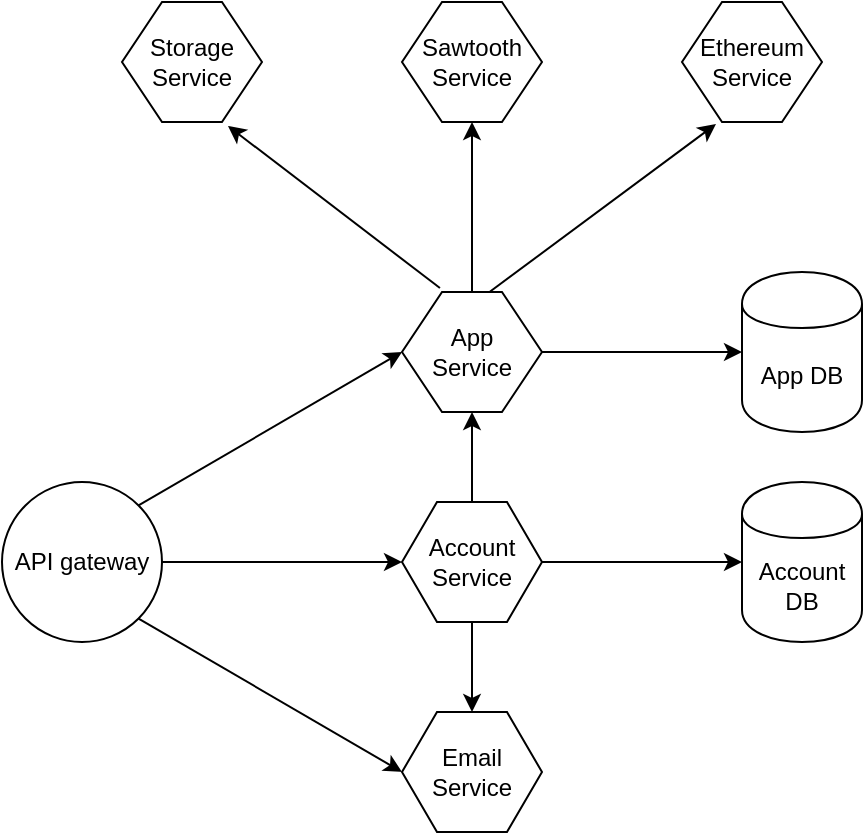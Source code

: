 <mxfile version="12.3.5" type="github" pages="1">
  <diagram id="S9bAF8Y2xewPEpYPeAAs" name="Page-1">
    <mxGraphModel dx="935" dy="1661" grid="1" gridSize="10" guides="1" tooltips="1" connect="1" arrows="1" fold="1" page="1" pageScale="1" pageWidth="827" pageHeight="1169" math="0" shadow="0">
      <root>
        <mxCell id="0"/>
        <mxCell id="1" parent="0"/>
        <mxCell id="KJewuH6JOESfiElqel58-6" style="edgeStyle=none;rounded=0;orthogonalLoop=1;jettySize=auto;html=1;exitX=1;exitY=0.5;exitDx=0;exitDy=0;entryX=0;entryY=0.5;entryDx=0;entryDy=0;" edge="1" parent="1" source="c5t16O94_06bRo73200G-2" target="c5t16O94_06bRo73200G-6">
          <mxGeometry relative="1" as="geometry"/>
        </mxCell>
        <mxCell id="KJewuH6JOESfiElqel58-13" style="edgeStyle=none;rounded=0;orthogonalLoop=1;jettySize=auto;html=1;exitX=1;exitY=0;exitDx=0;exitDy=0;entryX=0;entryY=0.5;entryDx=0;entryDy=0;" edge="1" parent="1" source="c5t16O94_06bRo73200G-2" target="c5t16O94_06bRo73200G-5">
          <mxGeometry relative="1" as="geometry"/>
        </mxCell>
        <mxCell id="KJewuH6JOESfiElqel58-19" style="edgeStyle=none;rounded=0;orthogonalLoop=1;jettySize=auto;html=1;exitX=1;exitY=1;exitDx=0;exitDy=0;entryX=0;entryY=0.5;entryDx=0;entryDy=0;" edge="1" parent="1" source="c5t16O94_06bRo73200G-2" target="c5t16O94_06bRo73200G-7">
          <mxGeometry relative="1" as="geometry"/>
        </mxCell>
        <mxCell id="c5t16O94_06bRo73200G-2" value="API gateway" style="ellipse;whiteSpace=wrap;html=1;aspect=fixed;" parent="1" vertex="1">
          <mxGeometry x="190" y="190" width="80" height="80" as="geometry"/>
        </mxCell>
        <mxCell id="KJewuH6JOESfiElqel58-3" style="edgeStyle=orthogonalEdgeStyle;rounded=0;orthogonalLoop=1;jettySize=auto;html=1;exitX=1;exitY=0.5;exitDx=0;exitDy=0;" edge="1" parent="1" source="c5t16O94_06bRo73200G-5" target="KJewuH6JOESfiElqel58-1">
          <mxGeometry relative="1" as="geometry"/>
        </mxCell>
        <mxCell id="KJewuH6JOESfiElqel58-14" style="edgeStyle=none;rounded=0;orthogonalLoop=1;jettySize=auto;html=1;exitX=0.271;exitY=-0.033;exitDx=0;exitDy=0;entryX=0.757;entryY=1.033;entryDx=0;entryDy=0;exitPerimeter=0;entryPerimeter=0;" edge="1" parent="1" source="c5t16O94_06bRo73200G-5" target="KJewuH6JOESfiElqel58-9">
          <mxGeometry relative="1" as="geometry"/>
        </mxCell>
        <mxCell id="KJewuH6JOESfiElqel58-17" style="edgeStyle=none;rounded=0;orthogonalLoop=1;jettySize=auto;html=1;exitX=0.5;exitY=0;exitDx=0;exitDy=0;entryX=0.5;entryY=1;entryDx=0;entryDy=0;" edge="1" parent="1" source="c5t16O94_06bRo73200G-5" target="KJewuH6JOESfiElqel58-15">
          <mxGeometry relative="1" as="geometry"/>
        </mxCell>
        <mxCell id="KJewuH6JOESfiElqel58-18" style="edgeStyle=none;rounded=0;orthogonalLoop=1;jettySize=auto;html=1;exitX=0.625;exitY=0;exitDx=0;exitDy=0;entryX=0.243;entryY=1.017;entryDx=0;entryDy=0;entryPerimeter=0;" edge="1" parent="1" source="c5t16O94_06bRo73200G-5" target="KJewuH6JOESfiElqel58-16">
          <mxGeometry relative="1" as="geometry"/>
        </mxCell>
        <mxCell id="c5t16O94_06bRo73200G-5" value="App &lt;br&gt;Service" style="shape=hexagon;html=1;whiteSpace=wrap;perimeter=hexagonPerimeter;rounded=0;size=0.286;" parent="1" vertex="1">
          <mxGeometry x="390" y="95" width="70" height="60" as="geometry"/>
        </mxCell>
        <mxCell id="KJewuH6JOESfiElqel58-4" style="edgeStyle=orthogonalEdgeStyle;rounded=0;orthogonalLoop=1;jettySize=auto;html=1;exitX=1;exitY=0.5;exitDx=0;exitDy=0;" edge="1" parent="1" source="c5t16O94_06bRo73200G-6" target="KJewuH6JOESfiElqel58-2">
          <mxGeometry relative="1" as="geometry"/>
        </mxCell>
        <mxCell id="KJewuH6JOESfiElqel58-8" style="edgeStyle=none;rounded=0;orthogonalLoop=1;jettySize=auto;html=1;exitX=0.5;exitY=1;exitDx=0;exitDy=0;entryX=0.5;entryY=0;entryDx=0;entryDy=0;" edge="1" parent="1" source="c5t16O94_06bRo73200G-6" target="c5t16O94_06bRo73200G-7">
          <mxGeometry relative="1" as="geometry"/>
        </mxCell>
        <mxCell id="KJewuH6JOESfiElqel58-12" style="edgeStyle=none;rounded=0;orthogonalLoop=1;jettySize=auto;html=1;exitX=0.5;exitY=0;exitDx=0;exitDy=0;entryX=0.5;entryY=1;entryDx=0;entryDy=0;" edge="1" parent="1" source="c5t16O94_06bRo73200G-6" target="c5t16O94_06bRo73200G-5">
          <mxGeometry relative="1" as="geometry"/>
        </mxCell>
        <mxCell id="c5t16O94_06bRo73200G-6" value="Account Service" style="shape=hexagon;html=1;whiteSpace=wrap;perimeter=hexagonPerimeter;rounded=0;" parent="1" vertex="1">
          <mxGeometry x="390" y="200" width="70" height="60" as="geometry"/>
        </mxCell>
        <mxCell id="c5t16O94_06bRo73200G-7" value="Email Service" style="shape=hexagon;html=1;whiteSpace=wrap;perimeter=hexagonPerimeter;rounded=0;" parent="1" vertex="1">
          <mxGeometry x="390" y="305" width="70" height="60" as="geometry"/>
        </mxCell>
        <mxCell id="KJewuH6JOESfiElqel58-1" value="App DB&lt;br&gt;" style="shape=cylinder;whiteSpace=wrap;html=1;boundedLbl=1;backgroundOutline=1;" vertex="1" parent="1">
          <mxGeometry x="560" y="85" width="60" height="80" as="geometry"/>
        </mxCell>
        <mxCell id="KJewuH6JOESfiElqel58-2" value="Account DB" style="shape=cylinder;whiteSpace=wrap;html=1;boundedLbl=1;backgroundOutline=1;" vertex="1" parent="1">
          <mxGeometry x="560" y="190" width="60" height="80" as="geometry"/>
        </mxCell>
        <mxCell id="KJewuH6JOESfiElqel58-9" value="Storage&lt;br&gt;Service" style="shape=hexagon;html=1;whiteSpace=wrap;perimeter=hexagonPerimeter;rounded=0;size=0.286;" vertex="1" parent="1">
          <mxGeometry x="250" y="-50" width="70" height="60" as="geometry"/>
        </mxCell>
        <mxCell id="KJewuH6JOESfiElqel58-15" value="Sawtooth&lt;br&gt;Service" style="shape=hexagon;html=1;whiteSpace=wrap;perimeter=hexagonPerimeter;rounded=0;size=0.286;" vertex="1" parent="1">
          <mxGeometry x="390" y="-50" width="70" height="60" as="geometry"/>
        </mxCell>
        <mxCell id="KJewuH6JOESfiElqel58-16" value="Ethereum&lt;br&gt;Service" style="shape=hexagon;html=1;whiteSpace=wrap;perimeter=hexagonPerimeter;rounded=0;size=0.286;" vertex="1" parent="1">
          <mxGeometry x="530" y="-50" width="70" height="60" as="geometry"/>
        </mxCell>
      </root>
    </mxGraphModel>
  </diagram>
</mxfile>

